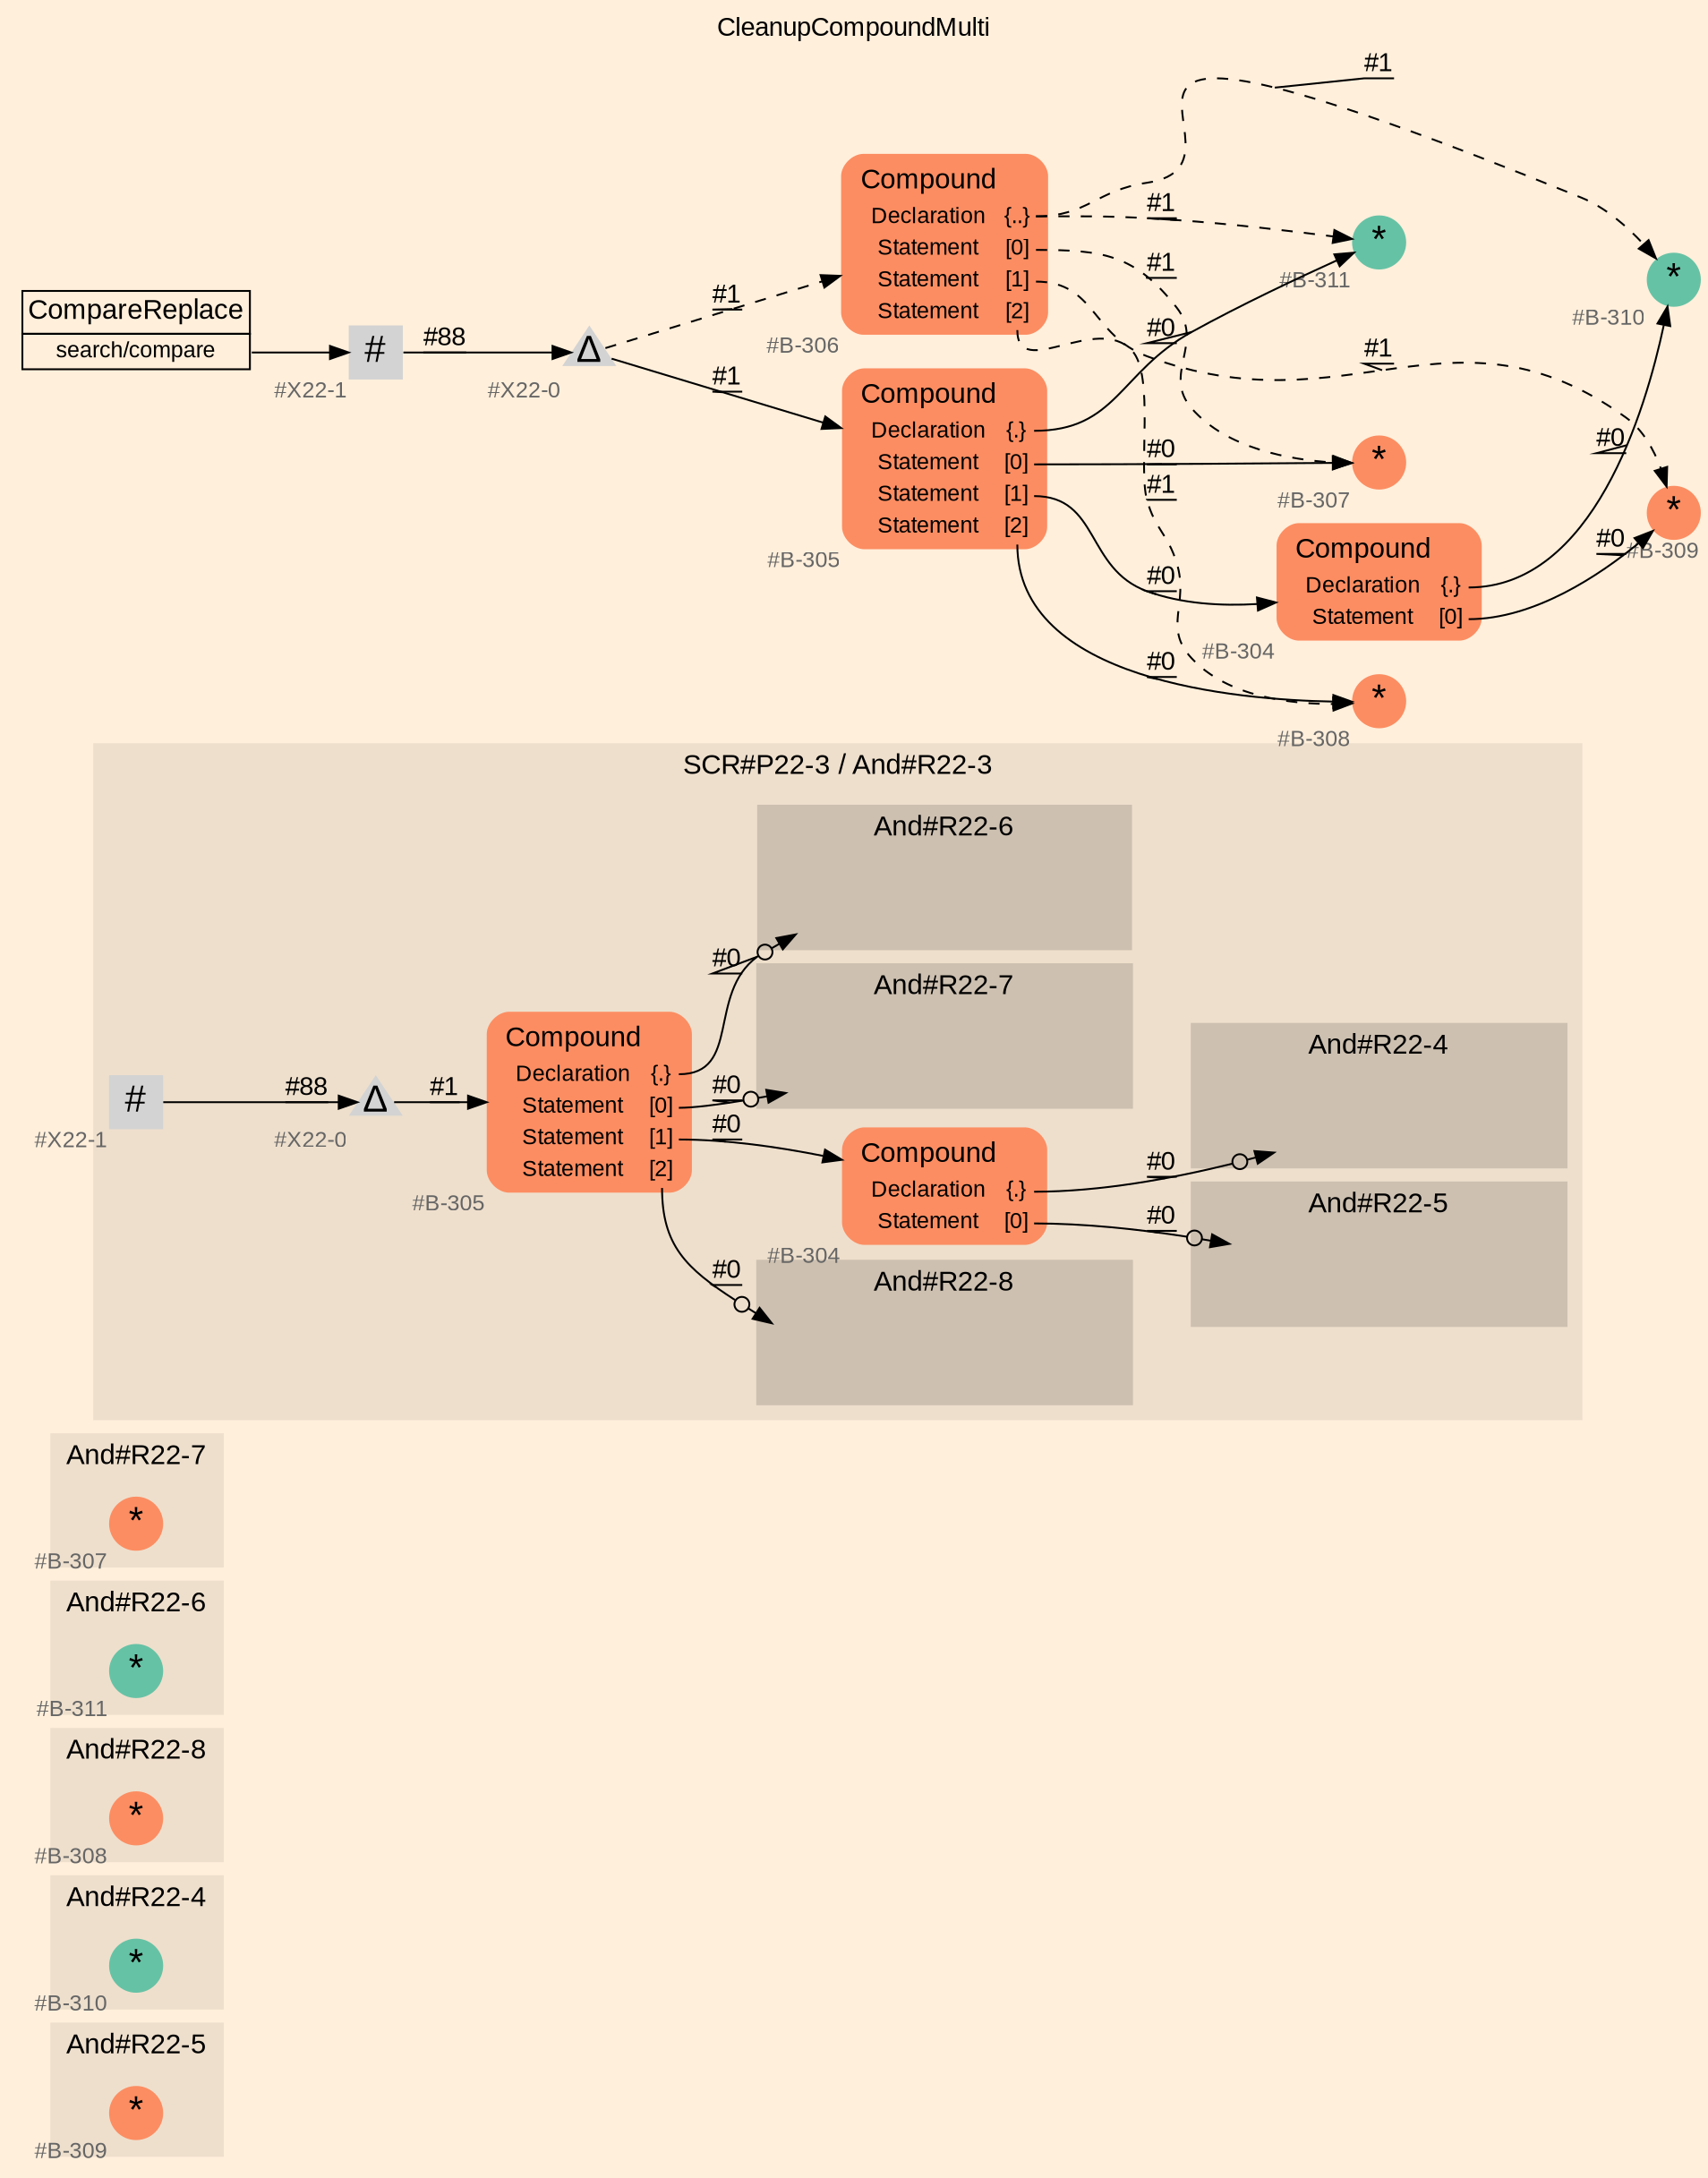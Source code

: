 digraph "CleanupCompoundMulti" {
label = "CleanupCompoundMulti"
labelloc = t
graph [
    rankdir = "LR"
    ranksep = 0.3
    bgcolor = antiquewhite1
    color = black
    fontcolor = black
    fontname = "Arial"
];
node [
    fontname = "Arial"
];
edge [
    fontname = "Arial"
];

// -------------------- figure And#R22-5 --------------------
// -------- region And#R22-5 ----------
subgraph "clusterAnd#R22-5" {
    label = "And#R22-5"
    style = "filled"
    color = antiquewhite2
    fontsize = "15"
    // -------- block And#R22-5/#B-309 ----------
    "And#R22-5/#B-309" [
        fillcolor = "/set28/2"
        xlabel = "#B-309"
        fontsize = "12"
        fontcolor = grey40
        shape = "circle"
        label = <<FONT COLOR="black" POINT-SIZE="20">*</FONT>>
        style = "filled"
        penwidth = 0.0
        fixedsize = true
        width = 0.4
        height = 0.4
    ];
    
}


// -------------------- figure And#R22-4 --------------------
// -------- region And#R22-4 ----------
subgraph "clusterAnd#R22-4" {
    label = "And#R22-4"
    style = "filled"
    color = antiquewhite2
    fontsize = "15"
    // -------- block And#R22-4/#B-310 ----------
    "And#R22-4/#B-310" [
        fillcolor = "/set28/1"
        xlabel = "#B-310"
        fontsize = "12"
        fontcolor = grey40
        shape = "circle"
        label = <<FONT COLOR="black" POINT-SIZE="20">*</FONT>>
        style = "filled"
        penwidth = 0.0
        fixedsize = true
        width = 0.4
        height = 0.4
    ];
    
}


// -------------------- figure And#R22-8 --------------------
// -------- region And#R22-8 ----------
subgraph "clusterAnd#R22-8" {
    label = "And#R22-8"
    style = "filled"
    color = antiquewhite2
    fontsize = "15"
    // -------- block And#R22-8/#B-308 ----------
    "And#R22-8/#B-308" [
        fillcolor = "/set28/2"
        xlabel = "#B-308"
        fontsize = "12"
        fontcolor = grey40
        shape = "circle"
        label = <<FONT COLOR="black" POINT-SIZE="20">*</FONT>>
        style = "filled"
        penwidth = 0.0
        fixedsize = true
        width = 0.4
        height = 0.4
    ];
    
}


// -------------------- figure And#R22-6 --------------------
// -------- region And#R22-6 ----------
subgraph "clusterAnd#R22-6" {
    label = "And#R22-6"
    style = "filled"
    color = antiquewhite2
    fontsize = "15"
    // -------- block And#R22-6/#B-311 ----------
    "And#R22-6/#B-311" [
        fillcolor = "/set28/1"
        xlabel = "#B-311"
        fontsize = "12"
        fontcolor = grey40
        shape = "circle"
        label = <<FONT COLOR="black" POINT-SIZE="20">*</FONT>>
        style = "filled"
        penwidth = 0.0
        fixedsize = true
        width = 0.4
        height = 0.4
    ];
    
}


// -------------------- figure And#R22-7 --------------------
// -------- region And#R22-7 ----------
subgraph "clusterAnd#R22-7" {
    label = "And#R22-7"
    style = "filled"
    color = antiquewhite2
    fontsize = "15"
    // -------- block And#R22-7/#B-307 ----------
    "And#R22-7/#B-307" [
        fillcolor = "/set28/2"
        xlabel = "#B-307"
        fontsize = "12"
        fontcolor = grey40
        shape = "circle"
        label = <<FONT COLOR="black" POINT-SIZE="20">*</FONT>>
        style = "filled"
        penwidth = 0.0
        fixedsize = true
        width = 0.4
        height = 0.4
    ];
    
}


// -------------------- figure And#R22-3 --------------------
// -------- region And#R22-3 ----------
subgraph "clusterAnd#R22-3" {
    label = "SCR#P22-3 / And#R22-3"
    style = "filled"
    color = antiquewhite2
    fontsize = "15"
    // -------- block And#R22-3/#B-304 ----------
    "And#R22-3/#B-304" [
        fillcolor = "/set28/2"
        xlabel = "#B-304"
        fontsize = "12"
        fontcolor = grey40
        shape = "plaintext"
        label = <<TABLE BORDER="0" CELLBORDER="0" CELLSPACING="0">
         <TR><TD><FONT COLOR="black" POINT-SIZE="15">Compound</FONT></TD></TR>
         <TR><TD><FONT COLOR="black" POINT-SIZE="12">Declaration</FONT></TD><TD PORT="port0"><FONT COLOR="black" POINT-SIZE="12">{.}</FONT></TD></TR>
         <TR><TD><FONT COLOR="black" POINT-SIZE="12">Statement</FONT></TD><TD PORT="port1"><FONT COLOR="black" POINT-SIZE="12">[0]</FONT></TD></TR>
        </TABLE>>
        style = "rounded,filled"
    ];
    
    // -------- block And#R22-3/#X22-0 ----------
    "And#R22-3/#X22-0" [
        xlabel = "#X22-0"
        fontsize = "12"
        fontcolor = grey40
        shape = "triangle"
        label = <<FONT COLOR="black" POINT-SIZE="20">Δ</FONT>>
        style = "filled"
        penwidth = 0.0
        fixedsize = true
        width = 0.4
        height = 0.4
    ];
    
    // -------- block And#R22-3/#B-305 ----------
    "And#R22-3/#B-305" [
        fillcolor = "/set28/2"
        xlabel = "#B-305"
        fontsize = "12"
        fontcolor = grey40
        shape = "plaintext"
        label = <<TABLE BORDER="0" CELLBORDER="0" CELLSPACING="0">
         <TR><TD><FONT COLOR="black" POINT-SIZE="15">Compound</FONT></TD></TR>
         <TR><TD><FONT COLOR="black" POINT-SIZE="12">Declaration</FONT></TD><TD PORT="port0"><FONT COLOR="black" POINT-SIZE="12">{.}</FONT></TD></TR>
         <TR><TD><FONT COLOR="black" POINT-SIZE="12">Statement</FONT></TD><TD PORT="port1"><FONT COLOR="black" POINT-SIZE="12">[0]</FONT></TD></TR>
         <TR><TD><FONT COLOR="black" POINT-SIZE="12">Statement</FONT></TD><TD PORT="port2"><FONT COLOR="black" POINT-SIZE="12">[1]</FONT></TD></TR>
         <TR><TD><FONT COLOR="black" POINT-SIZE="12">Statement</FONT></TD><TD PORT="port3"><FONT COLOR="black" POINT-SIZE="12">[2]</FONT></TD></TR>
        </TABLE>>
        style = "rounded,filled"
    ];
    
    // -------- block And#R22-3/#X22-1 ----------
    "And#R22-3/#X22-1" [
        xlabel = "#X22-1"
        fontsize = "12"
        fontcolor = grey40
        shape = "square"
        label = <<FONT COLOR="black" POINT-SIZE="20">#</FONT>>
        style = "filled"
        penwidth = 0.0
        fixedsize = true
        width = 0.4
        height = 0.4
    ];
    
    // -------- region And#R22-3/And#R22-4 ----------
    subgraph "clusterAnd#R22-3/And#R22-4" {
        label = "And#R22-4"
        style = "filled"
        color = antiquewhite3
        fontsize = "15"
        // -------- block And#R22-3/And#R22-4/#B-310 ----------
        "And#R22-3/And#R22-4/#B-310" [
            fillcolor = "/set28/1"
            xlabel = "#B-310"
            fontsize = "12"
            fontcolor = grey40
            shape = "none"
            style = "invisible"
        ];
        
    }
    
    // -------- region And#R22-3/And#R22-5 ----------
    subgraph "clusterAnd#R22-3/And#R22-5" {
        label = "And#R22-5"
        style = "filled"
        color = antiquewhite3
        fontsize = "15"
        // -------- block And#R22-3/And#R22-5/#B-309 ----------
        "And#R22-3/And#R22-5/#B-309" [
            fillcolor = "/set28/2"
            xlabel = "#B-309"
            fontsize = "12"
            fontcolor = grey40
            shape = "none"
            style = "invisible"
        ];
        
    }
    
    // -------- region And#R22-3/And#R22-6 ----------
    subgraph "clusterAnd#R22-3/And#R22-6" {
        label = "And#R22-6"
        style = "filled"
        color = antiquewhite3
        fontsize = "15"
        // -------- block And#R22-3/And#R22-6/#B-311 ----------
        "And#R22-3/And#R22-6/#B-311" [
            fillcolor = "/set28/1"
            xlabel = "#B-311"
            fontsize = "12"
            fontcolor = grey40
            shape = "none"
            style = "invisible"
        ];
        
    }
    
    // -------- region And#R22-3/And#R22-7 ----------
    subgraph "clusterAnd#R22-3/And#R22-7" {
        label = "And#R22-7"
        style = "filled"
        color = antiquewhite3
        fontsize = "15"
        // -------- block And#R22-3/And#R22-7/#B-307 ----------
        "And#R22-3/And#R22-7/#B-307" [
            fillcolor = "/set28/2"
            xlabel = "#B-307"
            fontsize = "12"
            fontcolor = grey40
            shape = "none"
            style = "invisible"
        ];
        
    }
    
    // -------- region And#R22-3/And#R22-8 ----------
    subgraph "clusterAnd#R22-3/And#R22-8" {
        label = "And#R22-8"
        style = "filled"
        color = antiquewhite3
        fontsize = "15"
        // -------- block And#R22-3/And#R22-8/#B-308 ----------
        "And#R22-3/And#R22-8/#B-308" [
            fillcolor = "/set28/2"
            xlabel = "#B-308"
            fontsize = "12"
            fontcolor = grey40
            shape = "none"
            style = "invisible"
        ];
        
    }
    
}

"And#R22-3/#B-304":port0 -> "And#R22-3/And#R22-4/#B-310" [
    arrowhead="normalnoneodot"
    label = "#0"
    decorate = true
    color = black
    fontcolor = black
];

"And#R22-3/#B-304":port1 -> "And#R22-3/And#R22-5/#B-309" [
    arrowhead="normalnoneodot"
    label = "#0"
    decorate = true
    color = black
    fontcolor = black
];

"And#R22-3/#X22-0" -> "And#R22-3/#B-305" [
    label = "#1"
    decorate = true
    color = black
    fontcolor = black
];

"And#R22-3/#B-305":port0 -> "And#R22-3/And#R22-6/#B-311" [
    arrowhead="normalnoneodot"
    label = "#0"
    decorate = true
    color = black
    fontcolor = black
];

"And#R22-3/#B-305":port1 -> "And#R22-3/And#R22-7/#B-307" [
    arrowhead="normalnoneodot"
    label = "#0"
    decorate = true
    color = black
    fontcolor = black
];

"And#R22-3/#B-305":port2 -> "And#R22-3/#B-304" [
    label = "#0"
    decorate = true
    color = black
    fontcolor = black
];

"And#R22-3/#B-305":port3 -> "And#R22-3/And#R22-8/#B-308" [
    arrowhead="normalnoneodot"
    label = "#0"
    decorate = true
    color = black
    fontcolor = black
];

"And#R22-3/#X22-1" -> "And#R22-3/#X22-0" [
    label = "#88"
    decorate = true
    color = black
    fontcolor = black
];


// -------------------- transformation figure --------------------
// -------- block CR#X22-2 ----------
"CR#X22-2" [
    fillcolor = antiquewhite1
    fontsize = "12"
    fontcolor = grey40
    shape = "plaintext"
    label = <<TABLE BORDER="0" CELLBORDER="1" CELLSPACING="0">
     <TR><TD><FONT COLOR="black" POINT-SIZE="15">CompareReplace</FONT></TD></TR>
     <TR><TD PORT="port0"><FONT COLOR="black" POINT-SIZE="12">search/compare</FONT></TD></TR>
    </TABLE>>
    style = "filled"
    color = black
];

// -------- block #X22-1 ----------
"#X22-1" [
    xlabel = "#X22-1"
    fontsize = "12"
    fontcolor = grey40
    shape = "square"
    label = <<FONT COLOR="black" POINT-SIZE="20">#</FONT>>
    style = "filled"
    penwidth = 0.0
    fixedsize = true
    width = 0.4
    height = 0.4
];

// -------- block #X22-0 ----------
"#X22-0" [
    xlabel = "#X22-0"
    fontsize = "12"
    fontcolor = grey40
    shape = "triangle"
    label = <<FONT COLOR="black" POINT-SIZE="20">Δ</FONT>>
    style = "filled"
    penwidth = 0.0
    fixedsize = true
    width = 0.4
    height = 0.4
];

// -------- block #B-305 ----------
"#B-305" [
    fillcolor = "/set28/2"
    xlabel = "#B-305"
    fontsize = "12"
    fontcolor = grey40
    shape = "plaintext"
    label = <<TABLE BORDER="0" CELLBORDER="0" CELLSPACING="0">
     <TR><TD><FONT COLOR="black" POINT-SIZE="15">Compound</FONT></TD></TR>
     <TR><TD><FONT COLOR="black" POINT-SIZE="12">Declaration</FONT></TD><TD PORT="port0"><FONT COLOR="black" POINT-SIZE="12">{.}</FONT></TD></TR>
     <TR><TD><FONT COLOR="black" POINT-SIZE="12">Statement</FONT></TD><TD PORT="port1"><FONT COLOR="black" POINT-SIZE="12">[0]</FONT></TD></TR>
     <TR><TD><FONT COLOR="black" POINT-SIZE="12">Statement</FONT></TD><TD PORT="port2"><FONT COLOR="black" POINT-SIZE="12">[1]</FONT></TD></TR>
     <TR><TD><FONT COLOR="black" POINT-SIZE="12">Statement</FONT></TD><TD PORT="port3"><FONT COLOR="black" POINT-SIZE="12">[2]</FONT></TD></TR>
    </TABLE>>
    style = "rounded,filled"
];

// -------- block #B-311 ----------
"#B-311" [
    fillcolor = "/set28/1"
    xlabel = "#B-311"
    fontsize = "12"
    fontcolor = grey40
    shape = "circle"
    label = <<FONT COLOR="black" POINT-SIZE="20">*</FONT>>
    style = "filled"
    penwidth = 0.0
    fixedsize = true
    width = 0.4
    height = 0.4
];

// -------- block #B-307 ----------
"#B-307" [
    fillcolor = "/set28/2"
    xlabel = "#B-307"
    fontsize = "12"
    fontcolor = grey40
    shape = "circle"
    label = <<FONT COLOR="black" POINT-SIZE="20">*</FONT>>
    style = "filled"
    penwidth = 0.0
    fixedsize = true
    width = 0.4
    height = 0.4
];

// -------- block #B-304 ----------
"#B-304" [
    fillcolor = "/set28/2"
    xlabel = "#B-304"
    fontsize = "12"
    fontcolor = grey40
    shape = "plaintext"
    label = <<TABLE BORDER="0" CELLBORDER="0" CELLSPACING="0">
     <TR><TD><FONT COLOR="black" POINT-SIZE="15">Compound</FONT></TD></TR>
     <TR><TD><FONT COLOR="black" POINT-SIZE="12">Declaration</FONT></TD><TD PORT="port0"><FONT COLOR="black" POINT-SIZE="12">{.}</FONT></TD></TR>
     <TR><TD><FONT COLOR="black" POINT-SIZE="12">Statement</FONT></TD><TD PORT="port1"><FONT COLOR="black" POINT-SIZE="12">[0]</FONT></TD></TR>
    </TABLE>>
    style = "rounded,filled"
];

// -------- block #B-310 ----------
"#B-310" [
    fillcolor = "/set28/1"
    xlabel = "#B-310"
    fontsize = "12"
    fontcolor = grey40
    shape = "circle"
    label = <<FONT COLOR="black" POINT-SIZE="20">*</FONT>>
    style = "filled"
    penwidth = 0.0
    fixedsize = true
    width = 0.4
    height = 0.4
];

// -------- block #B-309 ----------
"#B-309" [
    fillcolor = "/set28/2"
    xlabel = "#B-309"
    fontsize = "12"
    fontcolor = grey40
    shape = "circle"
    label = <<FONT COLOR="black" POINT-SIZE="20">*</FONT>>
    style = "filled"
    penwidth = 0.0
    fixedsize = true
    width = 0.4
    height = 0.4
];

// -------- block #B-308 ----------
"#B-308" [
    fillcolor = "/set28/2"
    xlabel = "#B-308"
    fontsize = "12"
    fontcolor = grey40
    shape = "circle"
    label = <<FONT COLOR="black" POINT-SIZE="20">*</FONT>>
    style = "filled"
    penwidth = 0.0
    fixedsize = true
    width = 0.4
    height = 0.4
];

// -------- block #B-306 ----------
"#B-306" [
    fillcolor = "/set28/2"
    xlabel = "#B-306"
    fontsize = "12"
    fontcolor = grey40
    shape = "plaintext"
    label = <<TABLE BORDER="0" CELLBORDER="0" CELLSPACING="0">
     <TR><TD><FONT COLOR="black" POINT-SIZE="15">Compound</FONT></TD></TR>
     <TR><TD><FONT COLOR="black" POINT-SIZE="12">Declaration</FONT></TD><TD PORT="port0"><FONT COLOR="black" POINT-SIZE="12">{..}</FONT></TD></TR>
     <TR><TD><FONT COLOR="black" POINT-SIZE="12">Statement</FONT></TD><TD PORT="port1"><FONT COLOR="black" POINT-SIZE="12">[0]</FONT></TD></TR>
     <TR><TD><FONT COLOR="black" POINT-SIZE="12">Statement</FONT></TD><TD PORT="port2"><FONT COLOR="black" POINT-SIZE="12">[1]</FONT></TD></TR>
     <TR><TD><FONT COLOR="black" POINT-SIZE="12">Statement</FONT></TD><TD PORT="port3"><FONT COLOR="black" POINT-SIZE="12">[2]</FONT></TD></TR>
    </TABLE>>
    style = "rounded,filled"
];

"CR#X22-2":port0 -> "#X22-1" [
    label = ""
    decorate = true
    color = black
    fontcolor = black
];

"#X22-1" -> "#X22-0" [
    label = "#88"
    decorate = true
    color = black
    fontcolor = black
];

"#X22-0" -> "#B-305" [
    label = "#1"
    decorate = true
    color = black
    fontcolor = black
];

"#X22-0" -> "#B-306" [
    style="dashed"
    label = "#1"
    decorate = true
    color = black
    fontcolor = black
];

"#B-305":port0 -> "#B-311" [
    label = "#0"
    decorate = true
    color = black
    fontcolor = black
];

"#B-305":port1 -> "#B-307" [
    label = "#0"
    decorate = true
    color = black
    fontcolor = black
];

"#B-305":port2 -> "#B-304" [
    label = "#0"
    decorate = true
    color = black
    fontcolor = black
];

"#B-305":port3 -> "#B-308" [
    label = "#0"
    decorate = true
    color = black
    fontcolor = black
];

"#B-304":port0 -> "#B-310" [
    label = "#0"
    decorate = true
    color = black
    fontcolor = black
];

"#B-304":port1 -> "#B-309" [
    label = "#0"
    decorate = true
    color = black
    fontcolor = black
];

"#B-306":port0 -> "#B-310" [
    style="dashed"
    label = "#1"
    decorate = true
    color = black
    fontcolor = black
];

"#B-306":port0 -> "#B-311" [
    style="dashed"
    label = "#1"
    decorate = true
    color = black
    fontcolor = black
];

"#B-306":port1 -> "#B-307" [
    style="dashed"
    label = "#1"
    decorate = true
    color = black
    fontcolor = black
];

"#B-306":port2 -> "#B-309" [
    style="dashed"
    label = "#1"
    decorate = true
    color = black
    fontcolor = black
];

"#B-306":port3 -> "#B-308" [
    style="dashed"
    label = "#1"
    decorate = true
    color = black
    fontcolor = black
];


}
